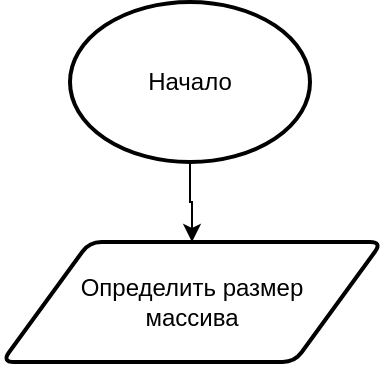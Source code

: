 <mxfile version="14.2.3" type="github">
  <diagram id="XzK0yVMwb9RYZCUxQjgq" name="Page-1">
    <mxGraphModel dx="1483" dy="783" grid="1" gridSize="10" guides="1" tooltips="1" connect="1" arrows="1" fold="1" page="1" pageScale="1" pageWidth="827" pageHeight="1169" math="0" shadow="0">
      <root>
        <mxCell id="0" />
        <mxCell id="1" parent="0" />
        <mxCell id="WbUHhLZhaNfYrDBGNjiM-5" style="edgeStyle=orthogonalEdgeStyle;rounded=0;orthogonalLoop=1;jettySize=auto;html=1;entryX=0.5;entryY=0;entryDx=0;entryDy=0;" edge="1" parent="1" source="WbUHhLZhaNfYrDBGNjiM-1" target="WbUHhLZhaNfYrDBGNjiM-4">
          <mxGeometry relative="1" as="geometry" />
        </mxCell>
        <mxCell id="WbUHhLZhaNfYrDBGNjiM-1" value="Начало" style="strokeWidth=2;html=1;shape=mxgraph.flowchart.start_1;whiteSpace=wrap;" vertex="1" parent="1">
          <mxGeometry x="354" y="40" width="120" height="80" as="geometry" />
        </mxCell>
        <mxCell id="WbUHhLZhaNfYrDBGNjiM-4" value="Определить размер&lt;br&gt;массива&lt;br&gt;" style="shape=parallelogram;html=1;strokeWidth=2;perimeter=parallelogramPerimeter;whiteSpace=wrap;rounded=1;arcSize=12;size=0.23;" vertex="1" parent="1">
          <mxGeometry x="320" y="160" width="190" height="60" as="geometry" />
        </mxCell>
      </root>
    </mxGraphModel>
  </diagram>
</mxfile>
